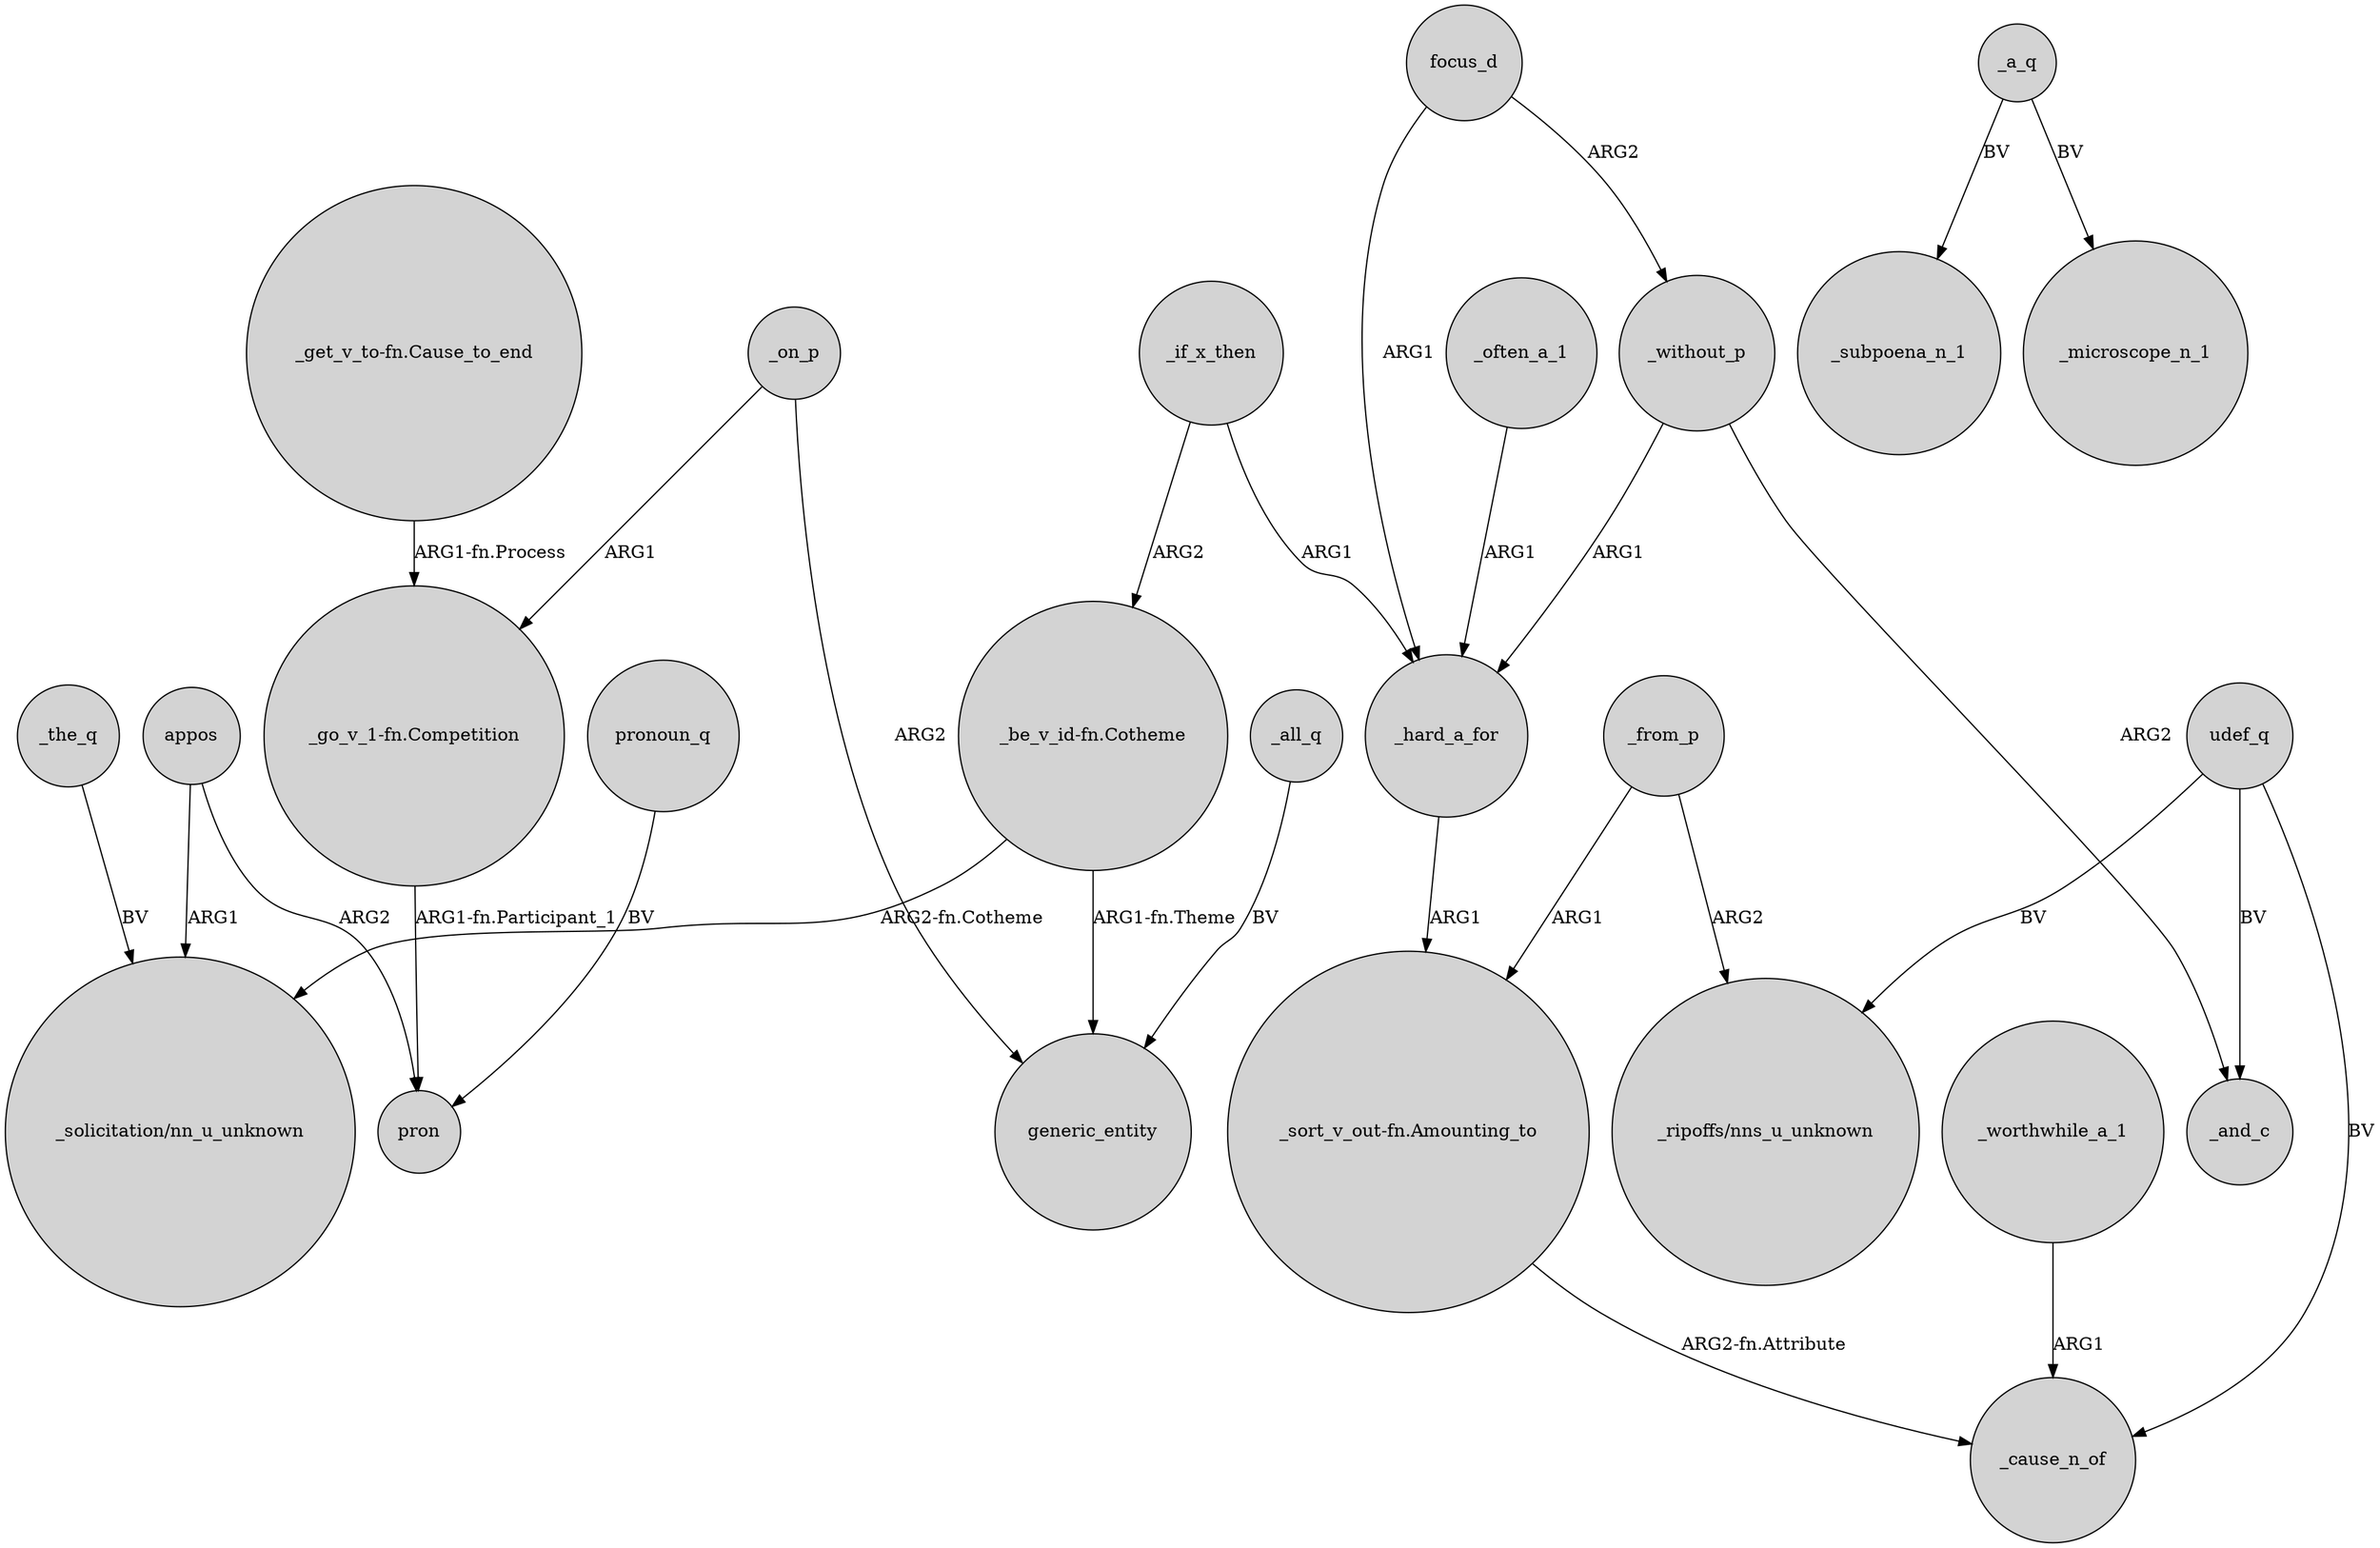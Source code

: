 digraph {
	node [shape=circle style=filled]
	_the_q -> "_solicitation/nn_u_unknown" [label=BV]
	_without_p -> _and_c [label=ARG2]
	appos -> "_solicitation/nn_u_unknown" [label=ARG1]
	_from_p -> "_ripoffs/nns_u_unknown" [label=ARG2]
	"_be_v_id-fn.Cotheme" -> "_solicitation/nn_u_unknown" [label="ARG2-fn.Cotheme"]
	_if_x_then -> "_be_v_id-fn.Cotheme" [label=ARG2]
	focus_d -> _without_p [label=ARG2]
	_from_p -> "_sort_v_out-fn.Amounting_to" [label=ARG1]
	udef_q -> _cause_n_of [label=BV]
	_on_p -> "_go_v_1-fn.Competition" [label=ARG1]
	udef_q -> _and_c [label=BV]
	_all_q -> generic_entity [label=BV]
	appos -> pron [label=ARG2]
	_often_a_1 -> _hard_a_for [label=ARG1]
	pronoun_q -> pron [label=BV]
	focus_d -> _hard_a_for [label=ARG1]
	_hard_a_for -> "_sort_v_out-fn.Amounting_to" [label=ARG1]
	_if_x_then -> _hard_a_for [label=ARG1]
	"_get_v_to-fn.Cause_to_end" -> "_go_v_1-fn.Competition" [label="ARG1-fn.Process"]
	_a_q -> _subpoena_n_1 [label=BV]
	"_sort_v_out-fn.Amounting_to" -> _cause_n_of [label="ARG2-fn.Attribute"]
	_without_p -> _hard_a_for [label=ARG1]
	_on_p -> generic_entity [label=ARG2]
	"_go_v_1-fn.Competition" -> pron [label="ARG1-fn.Participant_1"]
	udef_q -> "_ripoffs/nns_u_unknown" [label=BV]
	"_be_v_id-fn.Cotheme" -> generic_entity [label="ARG1-fn.Theme"]
	_a_q -> _microscope_n_1 [label=BV]
	_worthwhile_a_1 -> _cause_n_of [label=ARG1]
}

